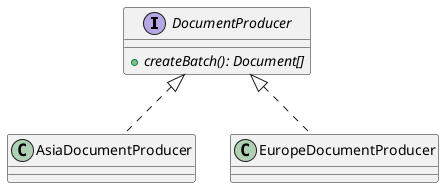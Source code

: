 @startuml

interface DocumentProducer {
    + {abstract} createBatch(): Document[]
}

DocumentProducer <|.. AsiaDocumentProducer
DocumentProducer <|.. EuropeDocumentProducer

@enduml